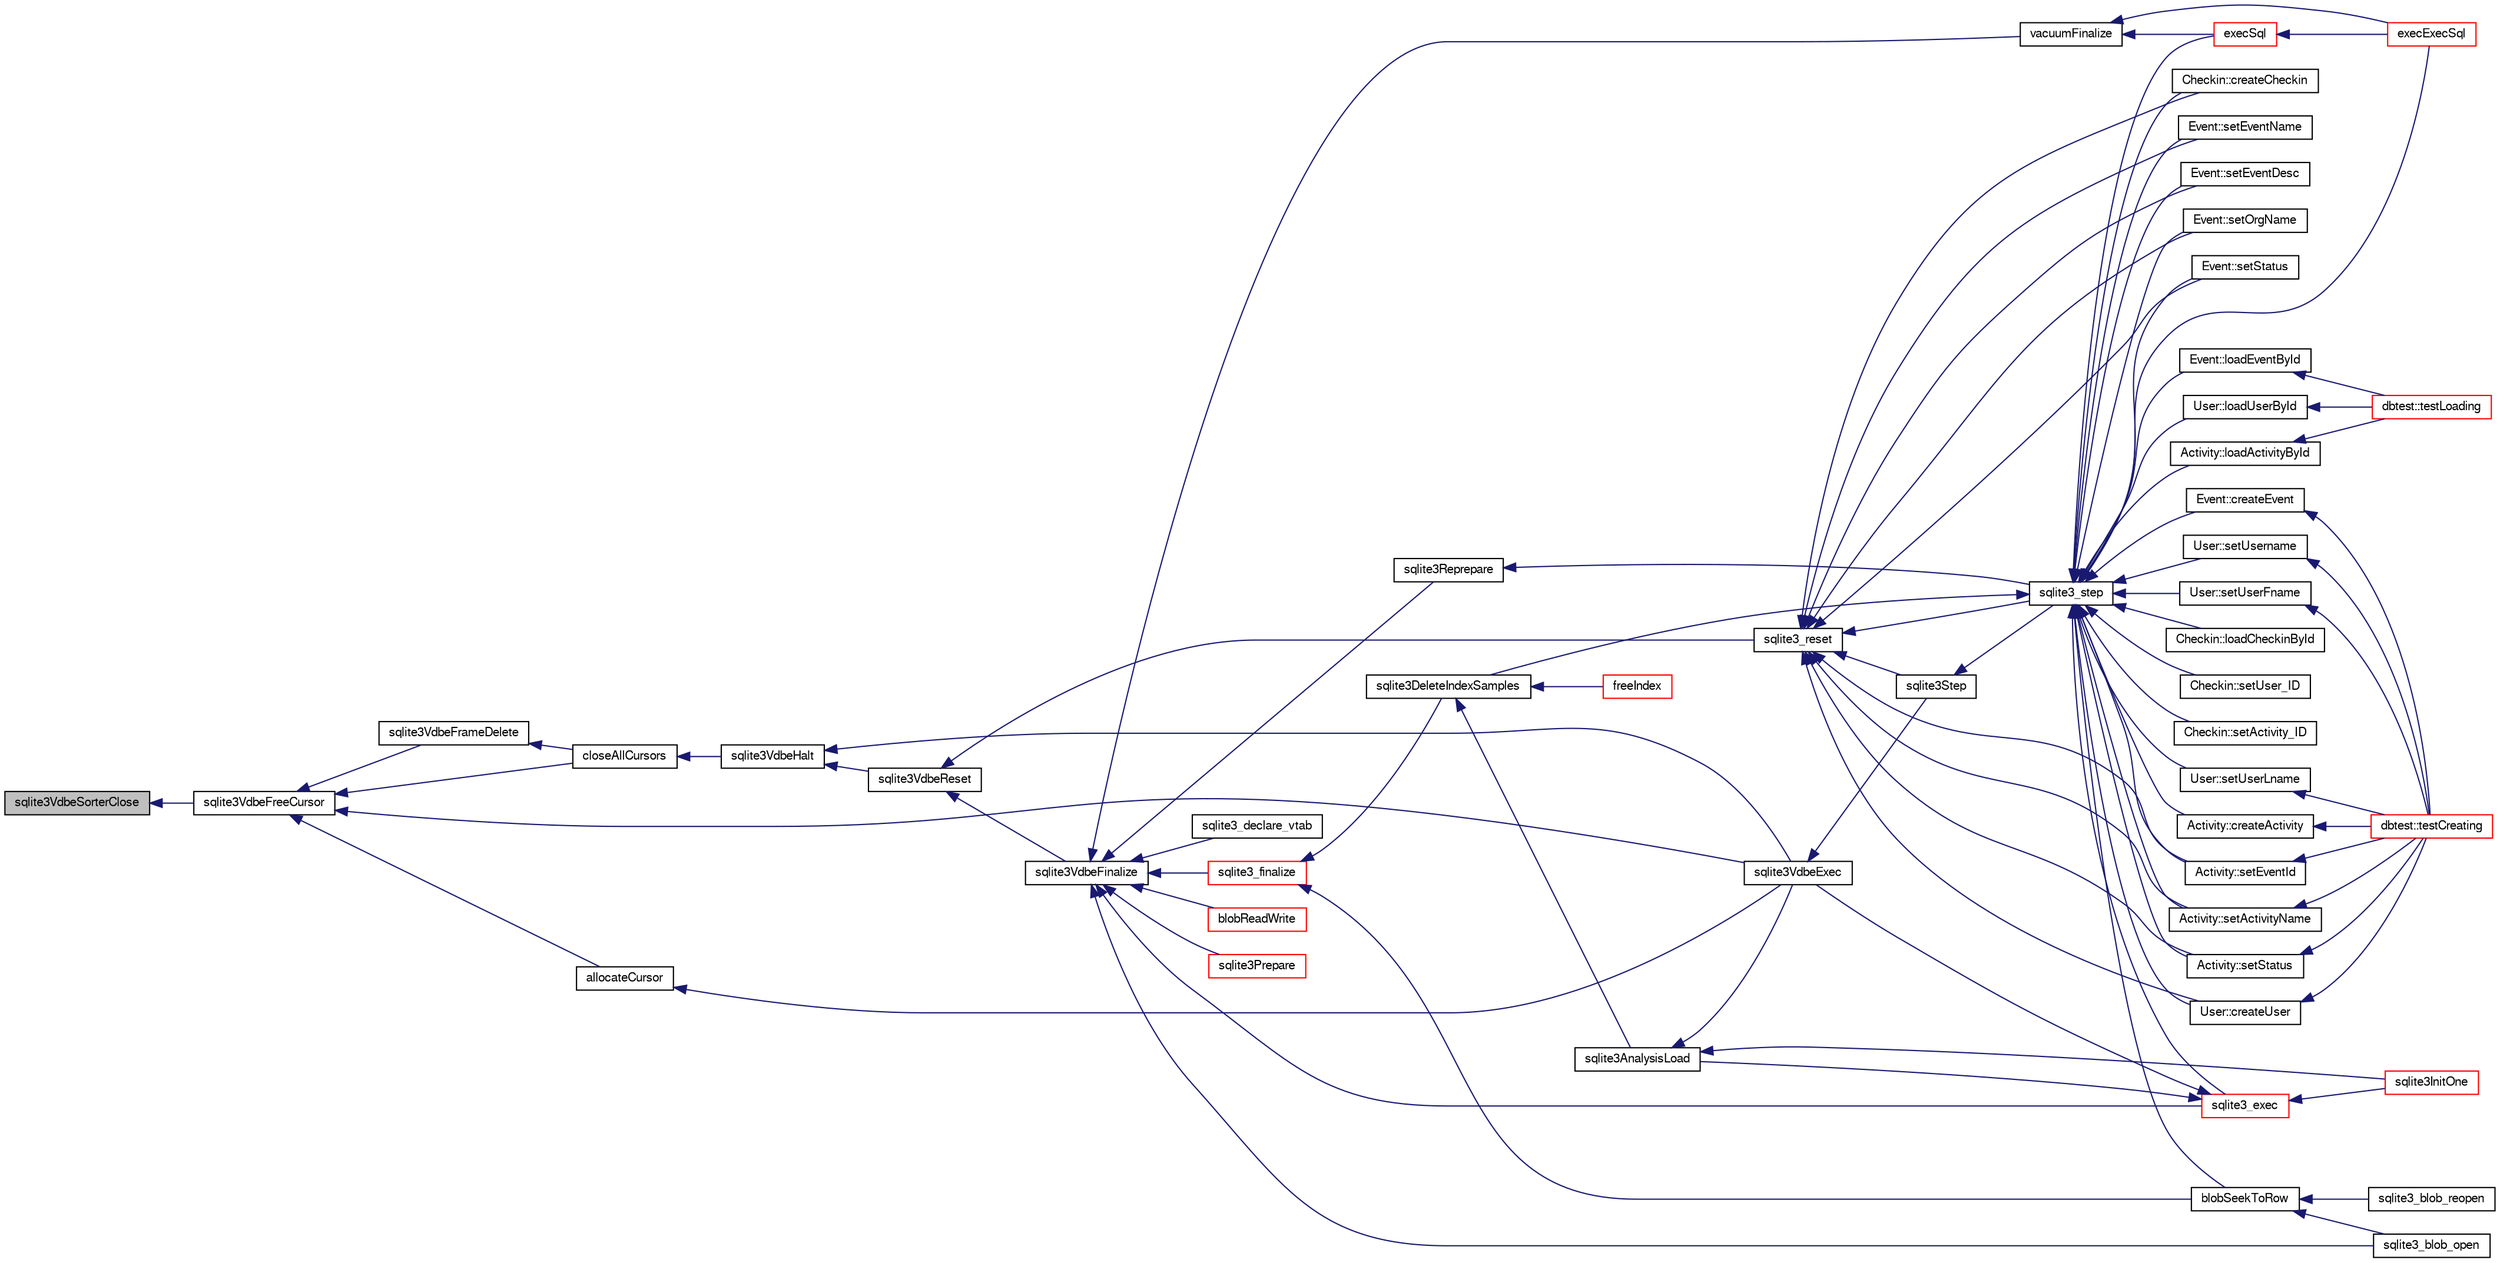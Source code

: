 digraph "sqlite3VdbeSorterClose"
{
  edge [fontname="FreeSans",fontsize="10",labelfontname="FreeSans",labelfontsize="10"];
  node [fontname="FreeSans",fontsize="10",shape=record];
  rankdir="LR";
  Node792139 [label="sqlite3VdbeSorterClose",height=0.2,width=0.4,color="black", fillcolor="grey75", style="filled", fontcolor="black"];
  Node792139 -> Node792140 [dir="back",color="midnightblue",fontsize="10",style="solid",fontname="FreeSans"];
  Node792140 [label="sqlite3VdbeFreeCursor",height=0.2,width=0.4,color="black", fillcolor="white", style="filled",URL="$sqlite3_8c.html#a0f9084083e1d0639708934630f33d6ef"];
  Node792140 -> Node792141 [dir="back",color="midnightblue",fontsize="10",style="solid",fontname="FreeSans"];
  Node792141 [label="sqlite3VdbeFrameDelete",height=0.2,width=0.4,color="black", fillcolor="white", style="filled",URL="$sqlite3_8c.html#adb3773fdfb1685857e28891f76365900"];
  Node792141 -> Node792142 [dir="back",color="midnightblue",fontsize="10",style="solid",fontname="FreeSans"];
  Node792142 [label="closeAllCursors",height=0.2,width=0.4,color="black", fillcolor="white", style="filled",URL="$sqlite3_8c.html#af1ac189735864dd6989a8c5af4557547"];
  Node792142 -> Node792143 [dir="back",color="midnightblue",fontsize="10",style="solid",fontname="FreeSans"];
  Node792143 [label="sqlite3VdbeHalt",height=0.2,width=0.4,color="black", fillcolor="white", style="filled",URL="$sqlite3_8c.html#a8d1d99703d999190fbc35ecc981cb709"];
  Node792143 -> Node792144 [dir="back",color="midnightblue",fontsize="10",style="solid",fontname="FreeSans"];
  Node792144 [label="sqlite3VdbeReset",height=0.2,width=0.4,color="black", fillcolor="white", style="filled",URL="$sqlite3_8c.html#a315a913742f7267f90d46d41446353b1"];
  Node792144 -> Node792145 [dir="back",color="midnightblue",fontsize="10",style="solid",fontname="FreeSans"];
  Node792145 [label="sqlite3VdbeFinalize",height=0.2,width=0.4,color="black", fillcolor="white", style="filled",URL="$sqlite3_8c.html#af81e0c8d03b71610d3a826469f67bbd4"];
  Node792145 -> Node792146 [dir="back",color="midnightblue",fontsize="10",style="solid",fontname="FreeSans"];
  Node792146 [label="sqlite3_finalize",height=0.2,width=0.4,color="red", fillcolor="white", style="filled",URL="$sqlite3_8h.html#a801195c0f771d40bb4be1e40f3b88945"];
  Node792146 -> Node792147 [dir="back",color="midnightblue",fontsize="10",style="solid",fontname="FreeSans"];
  Node792147 [label="blobSeekToRow",height=0.2,width=0.4,color="black", fillcolor="white", style="filled",URL="$sqlite3_8c.html#afff57e13332b98c8a44a7cebe38962ab"];
  Node792147 -> Node792148 [dir="back",color="midnightblue",fontsize="10",style="solid",fontname="FreeSans"];
  Node792148 [label="sqlite3_blob_open",height=0.2,width=0.4,color="black", fillcolor="white", style="filled",URL="$sqlite3_8h.html#adb8ad839a5bdd62a43785132bc7dd518"];
  Node792147 -> Node792149 [dir="back",color="midnightblue",fontsize="10",style="solid",fontname="FreeSans"];
  Node792149 [label="sqlite3_blob_reopen",height=0.2,width=0.4,color="black", fillcolor="white", style="filled",URL="$sqlite3_8h.html#abc77c24fdc0150138490359a94360f7e"];
  Node792146 -> Node792151 [dir="back",color="midnightblue",fontsize="10",style="solid",fontname="FreeSans"];
  Node792151 [label="sqlite3DeleteIndexSamples",height=0.2,width=0.4,color="black", fillcolor="white", style="filled",URL="$sqlite3_8c.html#aaeda0302fbf61397ec009f65bed047ef"];
  Node792151 -> Node792152 [dir="back",color="midnightblue",fontsize="10",style="solid",fontname="FreeSans"];
  Node792152 [label="sqlite3AnalysisLoad",height=0.2,width=0.4,color="black", fillcolor="white", style="filled",URL="$sqlite3_8c.html#a48a2301c27e1d3d68708b9b8761b5a01"];
  Node792152 -> Node792153 [dir="back",color="midnightblue",fontsize="10",style="solid",fontname="FreeSans"];
  Node792153 [label="sqlite3VdbeExec",height=0.2,width=0.4,color="black", fillcolor="white", style="filled",URL="$sqlite3_8c.html#a8ce40a614bdc56719c4d642b1e4dfb21"];
  Node792153 -> Node792154 [dir="back",color="midnightblue",fontsize="10",style="solid",fontname="FreeSans"];
  Node792154 [label="sqlite3Step",height=0.2,width=0.4,color="black", fillcolor="white", style="filled",URL="$sqlite3_8c.html#a3f2872e873e2758a4beedad1d5113554"];
  Node792154 -> Node792155 [dir="back",color="midnightblue",fontsize="10",style="solid",fontname="FreeSans"];
  Node792155 [label="sqlite3_step",height=0.2,width=0.4,color="black", fillcolor="white", style="filled",URL="$sqlite3_8h.html#ac1e491ce36b7471eb28387f7d3c74334"];
  Node792155 -> Node792156 [dir="back",color="midnightblue",fontsize="10",style="solid",fontname="FreeSans"];
  Node792156 [label="Activity::createActivity",height=0.2,width=0.4,color="black", fillcolor="white", style="filled",URL="$classActivity.html#a813cc5e52c14ab49b39014c134e3425b"];
  Node792156 -> Node792157 [dir="back",color="midnightblue",fontsize="10",style="solid",fontname="FreeSans"];
  Node792157 [label="dbtest::testCreating",height=0.2,width=0.4,color="red", fillcolor="white", style="filled",URL="$classdbtest.html#a8193e88a7df657069c8a6bd09c8243b7"];
  Node792155 -> Node792159 [dir="back",color="midnightblue",fontsize="10",style="solid",fontname="FreeSans"];
  Node792159 [label="Activity::loadActivityById",height=0.2,width=0.4,color="black", fillcolor="white", style="filled",URL="$classActivity.html#abe4ffb4f08a47212ebf9013259d9e7fd"];
  Node792159 -> Node792160 [dir="back",color="midnightblue",fontsize="10",style="solid",fontname="FreeSans"];
  Node792160 [label="dbtest::testLoading",height=0.2,width=0.4,color="red", fillcolor="white", style="filled",URL="$classdbtest.html#a6f98d82a2c8e2b9040848763504ddae1"];
  Node792155 -> Node792161 [dir="back",color="midnightblue",fontsize="10",style="solid",fontname="FreeSans"];
  Node792161 [label="Activity::setEventId",height=0.2,width=0.4,color="black", fillcolor="white", style="filled",URL="$classActivity.html#adb1d0fd0d08f473e068f0a4086bfa9ca"];
  Node792161 -> Node792157 [dir="back",color="midnightblue",fontsize="10",style="solid",fontname="FreeSans"];
  Node792155 -> Node792162 [dir="back",color="midnightblue",fontsize="10",style="solid",fontname="FreeSans"];
  Node792162 [label="Activity::setActivityName",height=0.2,width=0.4,color="black", fillcolor="white", style="filled",URL="$classActivity.html#a62dc3737b33915a36086f9dd26d16a81"];
  Node792162 -> Node792157 [dir="back",color="midnightblue",fontsize="10",style="solid",fontname="FreeSans"];
  Node792155 -> Node792163 [dir="back",color="midnightblue",fontsize="10",style="solid",fontname="FreeSans"];
  Node792163 [label="Activity::setStatus",height=0.2,width=0.4,color="black", fillcolor="white", style="filled",URL="$classActivity.html#af618135a7738f4d2a7ee147a8ef912ea"];
  Node792163 -> Node792157 [dir="back",color="midnightblue",fontsize="10",style="solid",fontname="FreeSans"];
  Node792155 -> Node792164 [dir="back",color="midnightblue",fontsize="10",style="solid",fontname="FreeSans"];
  Node792164 [label="Checkin::createCheckin",height=0.2,width=0.4,color="black", fillcolor="white", style="filled",URL="$classCheckin.html#a4e40acdf7fff0e607f6de4f24f3a163c"];
  Node792155 -> Node792165 [dir="back",color="midnightblue",fontsize="10",style="solid",fontname="FreeSans"];
  Node792165 [label="Checkin::loadCheckinById",height=0.2,width=0.4,color="black", fillcolor="white", style="filled",URL="$classCheckin.html#a3461f70ea6c68475225f2a07f78a21e0"];
  Node792155 -> Node792166 [dir="back",color="midnightblue",fontsize="10",style="solid",fontname="FreeSans"];
  Node792166 [label="Checkin::setUser_ID",height=0.2,width=0.4,color="black", fillcolor="white", style="filled",URL="$classCheckin.html#a76ab640f4f912876dbebf183db5359c6"];
  Node792155 -> Node792167 [dir="back",color="midnightblue",fontsize="10",style="solid",fontname="FreeSans"];
  Node792167 [label="Checkin::setActivity_ID",height=0.2,width=0.4,color="black", fillcolor="white", style="filled",URL="$classCheckin.html#ab2ff3ec2604ec73a42af25874a00b232"];
  Node792155 -> Node792168 [dir="back",color="midnightblue",fontsize="10",style="solid",fontname="FreeSans"];
  Node792168 [label="Event::createEvent",height=0.2,width=0.4,color="black", fillcolor="white", style="filled",URL="$classEvent.html#a77adb9f4a46ffb32c2d931f0691f5903"];
  Node792168 -> Node792157 [dir="back",color="midnightblue",fontsize="10",style="solid",fontname="FreeSans"];
  Node792155 -> Node792169 [dir="back",color="midnightblue",fontsize="10",style="solid",fontname="FreeSans"];
  Node792169 [label="Event::loadEventById",height=0.2,width=0.4,color="black", fillcolor="white", style="filled",URL="$classEvent.html#afa66cea33f722dbeecb69cc98fdea055"];
  Node792169 -> Node792160 [dir="back",color="midnightblue",fontsize="10",style="solid",fontname="FreeSans"];
  Node792155 -> Node792170 [dir="back",color="midnightblue",fontsize="10",style="solid",fontname="FreeSans"];
  Node792170 [label="Event::setEventName",height=0.2,width=0.4,color="black", fillcolor="white", style="filled",URL="$classEvent.html#a10596b6ca077df05184e30d62b08729d"];
  Node792155 -> Node792171 [dir="back",color="midnightblue",fontsize="10",style="solid",fontname="FreeSans"];
  Node792171 [label="Event::setEventDesc",height=0.2,width=0.4,color="black", fillcolor="white", style="filled",URL="$classEvent.html#ae36b8377dcae792f1c5c4726024c981b"];
  Node792155 -> Node792172 [dir="back",color="midnightblue",fontsize="10",style="solid",fontname="FreeSans"];
  Node792172 [label="Event::setOrgName",height=0.2,width=0.4,color="black", fillcolor="white", style="filled",URL="$classEvent.html#a19aac0f776bd764563a54977656cf680"];
  Node792155 -> Node792173 [dir="back",color="midnightblue",fontsize="10",style="solid",fontname="FreeSans"];
  Node792173 [label="Event::setStatus",height=0.2,width=0.4,color="black", fillcolor="white", style="filled",URL="$classEvent.html#ab0a6b9285af0f4172eb841e2b80f8972"];
  Node792155 -> Node792147 [dir="back",color="midnightblue",fontsize="10",style="solid",fontname="FreeSans"];
  Node792155 -> Node792151 [dir="back",color="midnightblue",fontsize="10",style="solid",fontname="FreeSans"];
  Node792155 -> Node792174 [dir="back",color="midnightblue",fontsize="10",style="solid",fontname="FreeSans"];
  Node792174 [label="sqlite3_exec",height=0.2,width=0.4,color="red", fillcolor="white", style="filled",URL="$sqlite3_8h.html#a97487ec8150e0bcc8fa392ab8f0e24db"];
  Node792174 -> Node792153 [dir="back",color="midnightblue",fontsize="10",style="solid",fontname="FreeSans"];
  Node792174 -> Node792152 [dir="back",color="midnightblue",fontsize="10",style="solid",fontname="FreeSans"];
  Node792174 -> Node792175 [dir="back",color="midnightblue",fontsize="10",style="solid",fontname="FreeSans"];
  Node792175 [label="sqlite3InitOne",height=0.2,width=0.4,color="red", fillcolor="white", style="filled",URL="$sqlite3_8c.html#ac4318b25df65269906b0379251fe9b85"];
  Node792155 -> Node792277 [dir="back",color="midnightblue",fontsize="10",style="solid",fontname="FreeSans"];
  Node792277 [label="execSql",height=0.2,width=0.4,color="red", fillcolor="white", style="filled",URL="$sqlite3_8c.html#a7d16651b98a110662f4c265eff0246cb"];
  Node792277 -> Node792278 [dir="back",color="midnightblue",fontsize="10",style="solid",fontname="FreeSans"];
  Node792278 [label="execExecSql",height=0.2,width=0.4,color="red", fillcolor="white", style="filled",URL="$sqlite3_8c.html#ac1be09a6c047f21133d16378d301e0d4"];
  Node792155 -> Node792278 [dir="back",color="midnightblue",fontsize="10",style="solid",fontname="FreeSans"];
  Node792155 -> Node792280 [dir="back",color="midnightblue",fontsize="10",style="solid",fontname="FreeSans"];
  Node792280 [label="User::createUser",height=0.2,width=0.4,color="black", fillcolor="white", style="filled",URL="$classUser.html#a22ed673939e8cc0a136130b809bba513"];
  Node792280 -> Node792157 [dir="back",color="midnightblue",fontsize="10",style="solid",fontname="FreeSans"];
  Node792155 -> Node792281 [dir="back",color="midnightblue",fontsize="10",style="solid",fontname="FreeSans"];
  Node792281 [label="User::loadUserById",height=0.2,width=0.4,color="black", fillcolor="white", style="filled",URL="$classUser.html#a863377665b7fb83c5547dcf9727f5092"];
  Node792281 -> Node792160 [dir="back",color="midnightblue",fontsize="10",style="solid",fontname="FreeSans"];
  Node792155 -> Node792282 [dir="back",color="midnightblue",fontsize="10",style="solid",fontname="FreeSans"];
  Node792282 [label="User::setUsername",height=0.2,width=0.4,color="black", fillcolor="white", style="filled",URL="$classUser.html#aa0497022a136cb78de785b0a39ae60b1"];
  Node792282 -> Node792157 [dir="back",color="midnightblue",fontsize="10",style="solid",fontname="FreeSans"];
  Node792155 -> Node792283 [dir="back",color="midnightblue",fontsize="10",style="solid",fontname="FreeSans"];
  Node792283 [label="User::setUserFname",height=0.2,width=0.4,color="black", fillcolor="white", style="filled",URL="$classUser.html#a72657eb55cd0ca437b4841a43f19912f"];
  Node792283 -> Node792157 [dir="back",color="midnightblue",fontsize="10",style="solid",fontname="FreeSans"];
  Node792155 -> Node792284 [dir="back",color="midnightblue",fontsize="10",style="solid",fontname="FreeSans"];
  Node792284 [label="User::setUserLname",height=0.2,width=0.4,color="black", fillcolor="white", style="filled",URL="$classUser.html#aa25973387e5afe1aa6f60dd6545e33b5"];
  Node792284 -> Node792157 [dir="back",color="midnightblue",fontsize="10",style="solid",fontname="FreeSans"];
  Node792152 -> Node792175 [dir="back",color="midnightblue",fontsize="10",style="solid",fontname="FreeSans"];
  Node792151 -> Node792285 [dir="back",color="midnightblue",fontsize="10",style="solid",fontname="FreeSans"];
  Node792285 [label="freeIndex",height=0.2,width=0.4,color="red", fillcolor="white", style="filled",URL="$sqlite3_8c.html#a00907c99c18d5bcb9d0b38c077146c31"];
  Node792145 -> Node792148 [dir="back",color="midnightblue",fontsize="10",style="solid",fontname="FreeSans"];
  Node792145 -> Node792399 [dir="back",color="midnightblue",fontsize="10",style="solid",fontname="FreeSans"];
  Node792399 [label="blobReadWrite",height=0.2,width=0.4,color="red", fillcolor="white", style="filled",URL="$sqlite3_8c.html#a6c1d57e4337ee1b8655215c06dea4046"];
  Node792145 -> Node792174 [dir="back",color="midnightblue",fontsize="10",style="solid",fontname="FreeSans"];
  Node792145 -> Node792337 [dir="back",color="midnightblue",fontsize="10",style="solid",fontname="FreeSans"];
  Node792337 [label="sqlite3Prepare",height=0.2,width=0.4,color="red", fillcolor="white", style="filled",URL="$sqlite3_8c.html#acb25890858d0bf4b12eb7aae569f0c7b"];
  Node792145 -> Node792339 [dir="back",color="midnightblue",fontsize="10",style="solid",fontname="FreeSans"];
  Node792339 [label="sqlite3Reprepare",height=0.2,width=0.4,color="black", fillcolor="white", style="filled",URL="$sqlite3_8c.html#a7e2f7299cc947d07e782f6ac561fa937"];
  Node792339 -> Node792155 [dir="back",color="midnightblue",fontsize="10",style="solid",fontname="FreeSans"];
  Node792145 -> Node792402 [dir="back",color="midnightblue",fontsize="10",style="solid",fontname="FreeSans"];
  Node792402 [label="vacuumFinalize",height=0.2,width=0.4,color="black", fillcolor="white", style="filled",URL="$sqlite3_8c.html#a632db76c46aca8f067d585295d2ada31"];
  Node792402 -> Node792277 [dir="back",color="midnightblue",fontsize="10",style="solid",fontname="FreeSans"];
  Node792402 -> Node792278 [dir="back",color="midnightblue",fontsize="10",style="solid",fontname="FreeSans"];
  Node792145 -> Node792346 [dir="back",color="midnightblue",fontsize="10",style="solid",fontname="FreeSans"];
  Node792346 [label="sqlite3_declare_vtab",height=0.2,width=0.4,color="black", fillcolor="white", style="filled",URL="$sqlite3_8h.html#a65393c41da76ae1470a7c7f4b4aca600"];
  Node792144 -> Node792403 [dir="back",color="midnightblue",fontsize="10",style="solid",fontname="FreeSans"];
  Node792403 [label="sqlite3_reset",height=0.2,width=0.4,color="black", fillcolor="white", style="filled",URL="$sqlite3_8h.html#a758efebc2e95694959ab0e74b397984c"];
  Node792403 -> Node792161 [dir="back",color="midnightblue",fontsize="10",style="solid",fontname="FreeSans"];
  Node792403 -> Node792162 [dir="back",color="midnightblue",fontsize="10",style="solid",fontname="FreeSans"];
  Node792403 -> Node792163 [dir="back",color="midnightblue",fontsize="10",style="solid",fontname="FreeSans"];
  Node792403 -> Node792164 [dir="back",color="midnightblue",fontsize="10",style="solid",fontname="FreeSans"];
  Node792403 -> Node792170 [dir="back",color="midnightblue",fontsize="10",style="solid",fontname="FreeSans"];
  Node792403 -> Node792171 [dir="back",color="midnightblue",fontsize="10",style="solid",fontname="FreeSans"];
  Node792403 -> Node792172 [dir="back",color="midnightblue",fontsize="10",style="solid",fontname="FreeSans"];
  Node792403 -> Node792173 [dir="back",color="midnightblue",fontsize="10",style="solid",fontname="FreeSans"];
  Node792403 -> Node792154 [dir="back",color="midnightblue",fontsize="10",style="solid",fontname="FreeSans"];
  Node792403 -> Node792155 [dir="back",color="midnightblue",fontsize="10",style="solid",fontname="FreeSans"];
  Node792403 -> Node792280 [dir="back",color="midnightblue",fontsize="10",style="solid",fontname="FreeSans"];
  Node792143 -> Node792153 [dir="back",color="midnightblue",fontsize="10",style="solid",fontname="FreeSans"];
  Node792140 -> Node792142 [dir="back",color="midnightblue",fontsize="10",style="solid",fontname="FreeSans"];
  Node792140 -> Node792404 [dir="back",color="midnightblue",fontsize="10",style="solid",fontname="FreeSans"];
  Node792404 [label="allocateCursor",height=0.2,width=0.4,color="black", fillcolor="white", style="filled",URL="$sqlite3_8c.html#a5083c054ea81802294e539b00a57aad4"];
  Node792404 -> Node792153 [dir="back",color="midnightblue",fontsize="10",style="solid",fontname="FreeSans"];
  Node792140 -> Node792153 [dir="back",color="midnightblue",fontsize="10",style="solid",fontname="FreeSans"];
}
